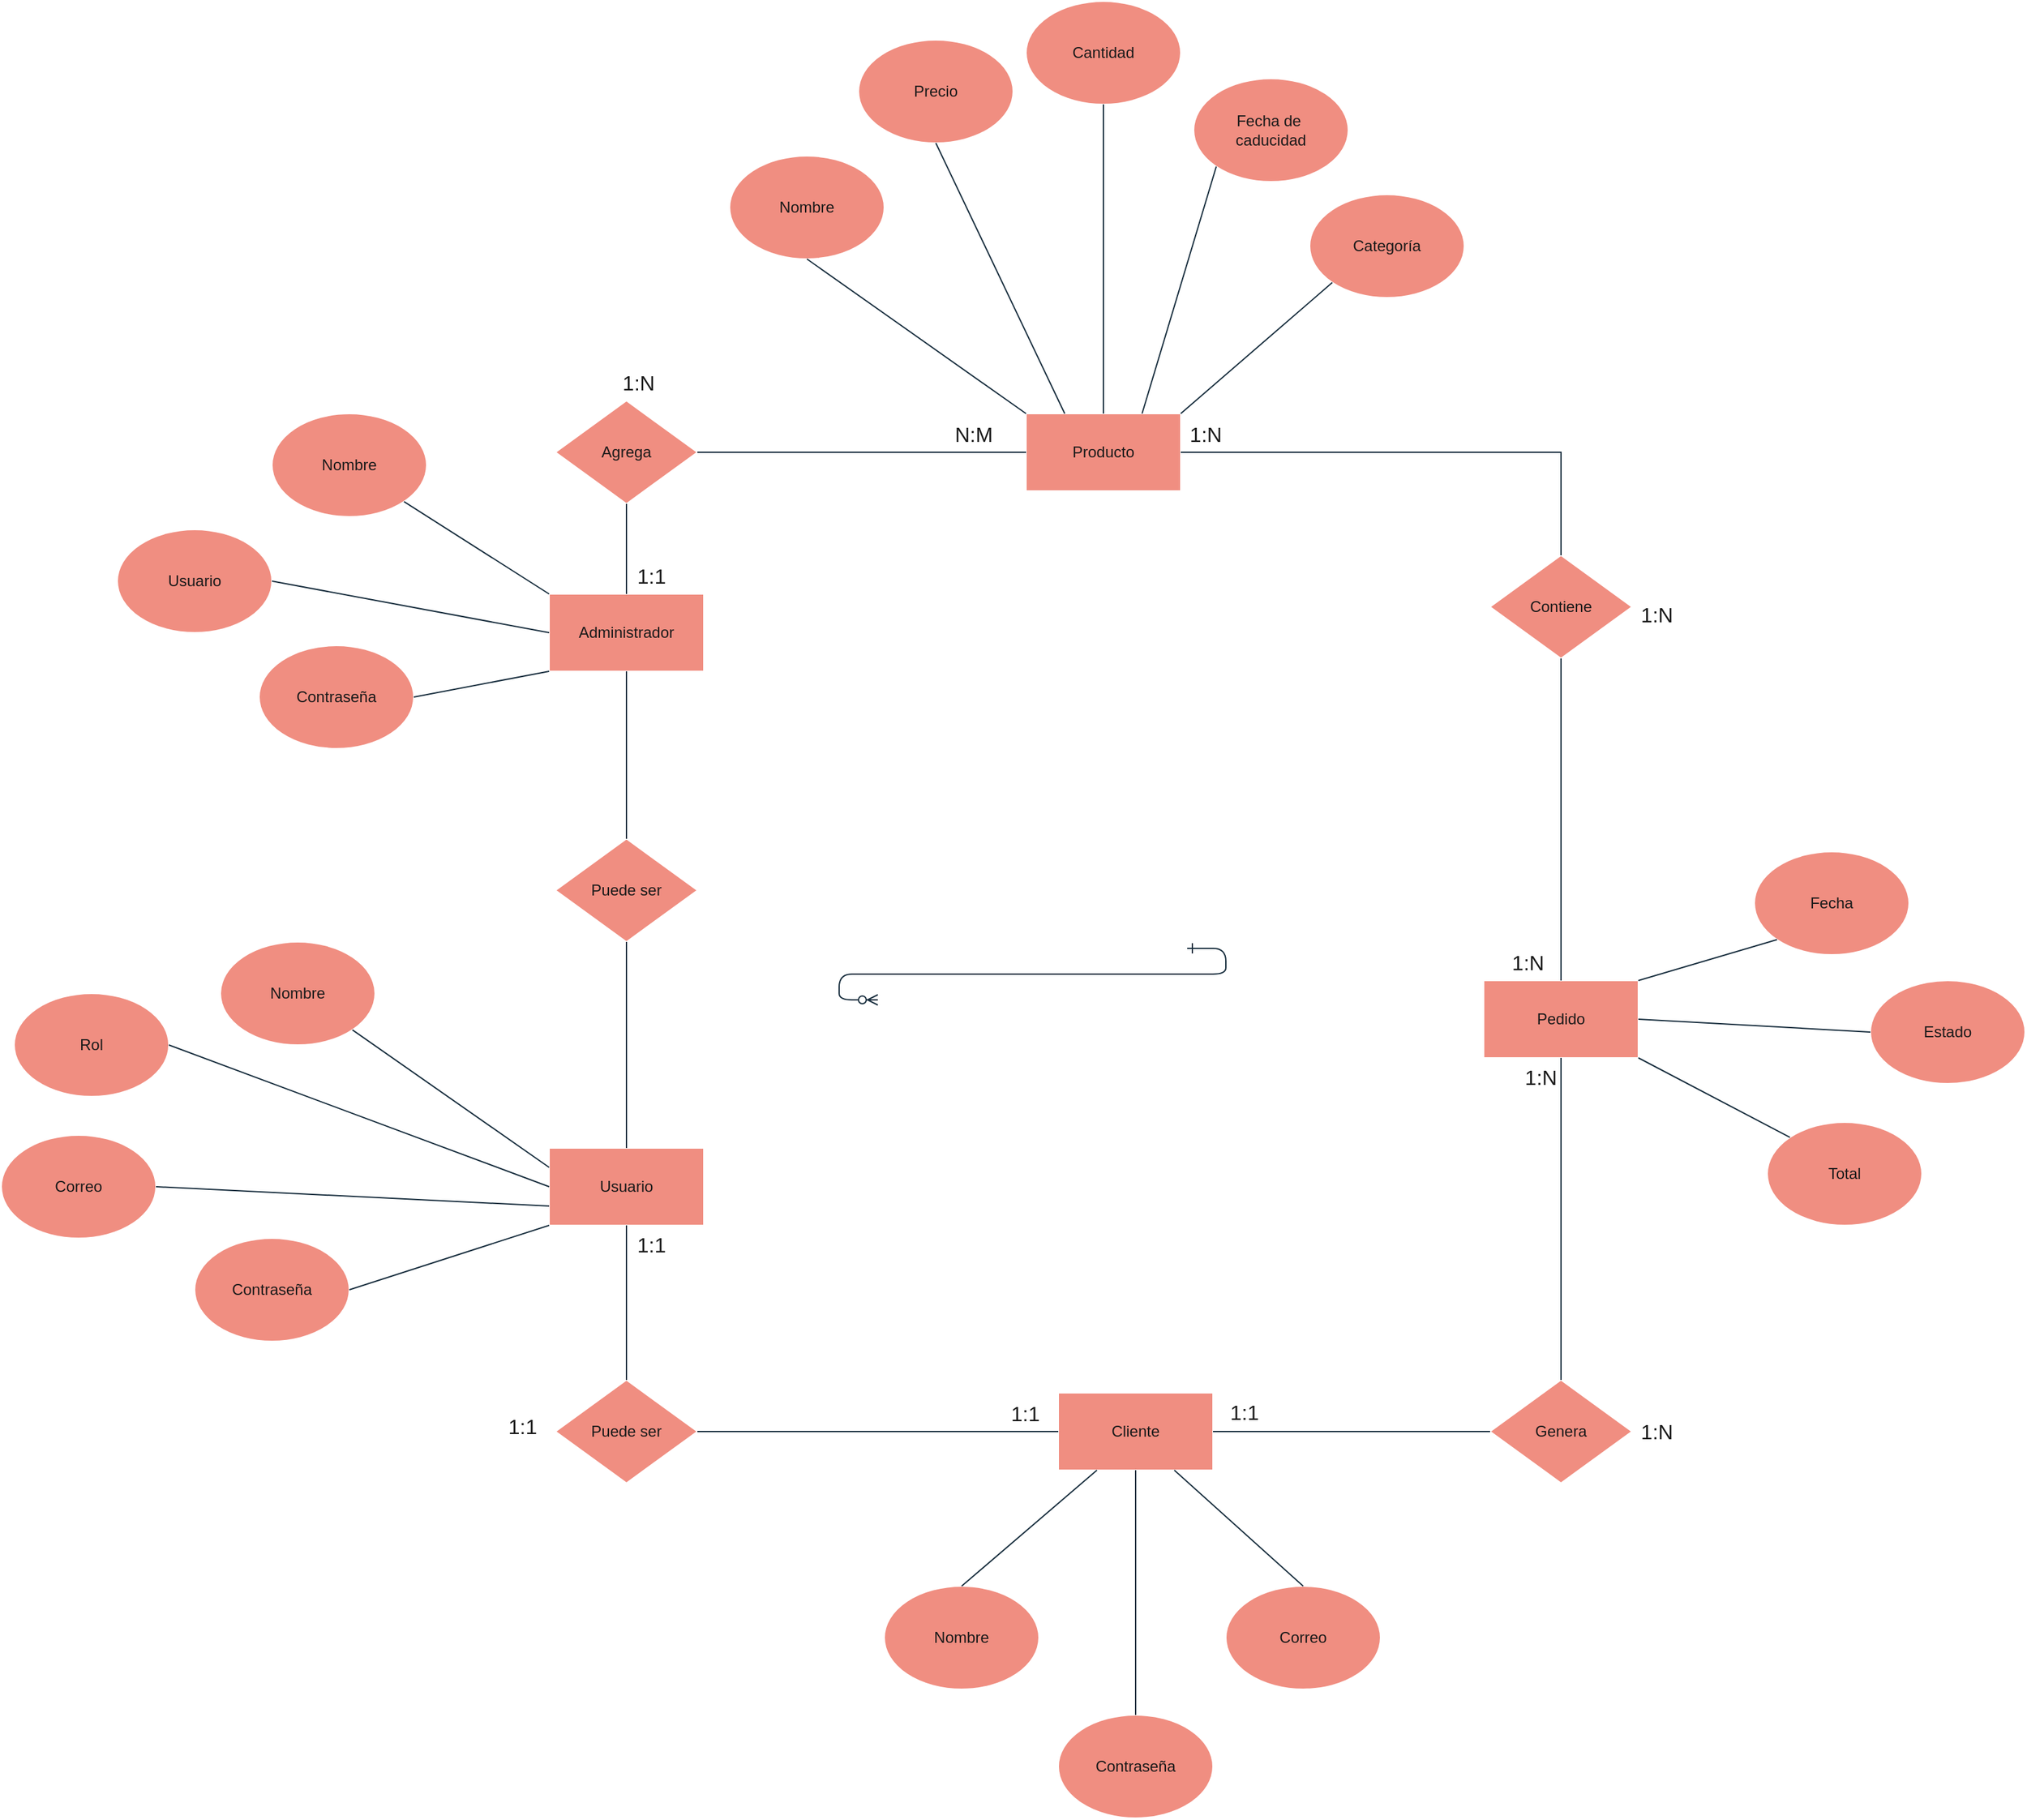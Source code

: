 <mxfile version="26.2.3">
  <diagram id="R2lEEEUBdFMjLlhIrx00" name="Page-1">
    <mxGraphModel dx="1684" dy="1850" grid="1" gridSize="10" guides="1" tooltips="1" connect="1" arrows="1" fold="1" page="1" pageScale="1" pageWidth="850" pageHeight="1100" math="0" shadow="0" extFonts="Permanent Marker^https://fonts.googleapis.com/css?family=Permanent+Marker">
      <root>
        <mxCell id="0" />
        <mxCell id="1" parent="0" />
        <mxCell id="C-vyLk0tnHw3VtMMgP7b-12" value="" style="edgeStyle=entityRelationEdgeStyle;endArrow=ERzeroToMany;startArrow=ERone;endFill=1;startFill=0;labelBackgroundColor=none;strokeColor=#182E3E;fontColor=default;" parent="1" target="C-vyLk0tnHw3VtMMgP7b-17" edge="1">
          <mxGeometry width="100" height="100" relative="1" as="geometry">
            <mxPoint x="700" y="165" as="sourcePoint" />
            <mxPoint x="460" y="205" as="targetPoint" />
          </mxGeometry>
        </mxCell>
        <mxCell id="_R7zqvbn6KATP0oBW9_8-1" value="Cliente" style="rounded=0;whiteSpace=wrap;html=1;labelBackgroundColor=none;fillColor=#F08E81;strokeColor=#FFFFFF;fontColor=#1A1A1A;" vertex="1" parent="1">
          <mxGeometry x="600" y="510" width="120" height="60" as="geometry" />
        </mxCell>
        <mxCell id="_R7zqvbn6KATP0oBW9_8-2" value="Pedido" style="rounded=0;whiteSpace=wrap;html=1;labelBackgroundColor=none;fillColor=#F08E81;strokeColor=#FFFFFF;fontColor=#1A1A1A;" vertex="1" parent="1">
          <mxGeometry x="930" y="190" width="120" height="60" as="geometry" />
        </mxCell>
        <mxCell id="_R7zqvbn6KATP0oBW9_8-3" value="Administrador" style="rounded=0;whiteSpace=wrap;html=1;labelBackgroundColor=none;fillColor=#F08E81;strokeColor=#FFFFFF;fontColor=#1A1A1A;" vertex="1" parent="1">
          <mxGeometry x="205" y="-110" width="120" height="60" as="geometry" />
        </mxCell>
        <mxCell id="_R7zqvbn6KATP0oBW9_8-4" value="Producto" style="rounded=0;whiteSpace=wrap;html=1;labelBackgroundColor=none;fillColor=#F08E81;strokeColor=#FFFFFF;fontColor=#1A1A1A;" vertex="1" parent="1">
          <mxGeometry x="575" y="-250" width="120" height="60" as="geometry" />
        </mxCell>
        <mxCell id="_R7zqvbn6KATP0oBW9_8-5" value="Usuario" style="rounded=0;whiteSpace=wrap;html=1;labelBackgroundColor=none;fillColor=#F08E81;strokeColor=#FFFFFF;fontColor=#1A1A1A;" vertex="1" parent="1">
          <mxGeometry x="205" y="320" width="120" height="60" as="geometry" />
        </mxCell>
        <mxCell id="_R7zqvbn6KATP0oBW9_8-6" value="Genera" style="rhombus;whiteSpace=wrap;html=1;labelBackgroundColor=none;fillColor=#F08E81;strokeColor=#FFFFFF;fontColor=#1A1A1A;" vertex="1" parent="1">
          <mxGeometry x="935" y="500" width="110" height="80" as="geometry" />
        </mxCell>
        <mxCell id="_R7zqvbn6KATP0oBW9_8-8" value="Contiene" style="rhombus;whiteSpace=wrap;html=1;labelBackgroundColor=none;fillColor=#F08E81;strokeColor=#FFFFFF;fontColor=#1A1A1A;" vertex="1" parent="1">
          <mxGeometry x="935" y="-140" width="110" height="80" as="geometry" />
        </mxCell>
        <mxCell id="_R7zqvbn6KATP0oBW9_8-10" value="Puede ser" style="rhombus;whiteSpace=wrap;html=1;labelBackgroundColor=none;fillColor=#F08E81;strokeColor=#FFFFFF;fontColor=#1A1A1A;" vertex="1" parent="1">
          <mxGeometry x="210" y="500" width="110" height="80" as="geometry" />
        </mxCell>
        <mxCell id="_R7zqvbn6KATP0oBW9_8-11" value="Puede ser" style="rhombus;whiteSpace=wrap;html=1;labelBackgroundColor=none;fillColor=#F08E81;strokeColor=#FFFFFF;fontColor=#1A1A1A;" vertex="1" parent="1">
          <mxGeometry x="210" y="80" width="110" height="80" as="geometry" />
        </mxCell>
        <mxCell id="_R7zqvbn6KATP0oBW9_8-15" value="Agrega" style="rhombus;whiteSpace=wrap;html=1;labelBackgroundColor=none;fillColor=#F08E81;strokeColor=#FFFFFF;fontColor=#1A1A1A;" vertex="1" parent="1">
          <mxGeometry x="210" y="-260" width="110" height="80" as="geometry" />
        </mxCell>
        <mxCell id="_R7zqvbn6KATP0oBW9_8-16" value="" style="endArrow=none;html=1;rounded=0;fontSize=12;startSize=8;endSize=8;curved=1;entryX=0;entryY=0.5;entryDx=0;entryDy=0;exitX=1;exitY=0.5;exitDx=0;exitDy=0;labelBackgroundColor=none;strokeColor=#182E3E;fontColor=default;" edge="1" parent="1" source="_R7zqvbn6KATP0oBW9_8-10" target="_R7zqvbn6KATP0oBW9_8-1">
          <mxGeometry width="50" height="50" relative="1" as="geometry">
            <mxPoint x="390" y="600" as="sourcePoint" />
            <mxPoint x="440" y="550" as="targetPoint" />
          </mxGeometry>
        </mxCell>
        <mxCell id="_R7zqvbn6KATP0oBW9_8-17" value="" style="endArrow=none;html=1;rounded=0;fontSize=12;startSize=8;endSize=8;curved=1;entryX=0.5;entryY=1;entryDx=0;entryDy=0;exitX=0.5;exitY=0;exitDx=0;exitDy=0;labelBackgroundColor=none;strokeColor=#182E3E;fontColor=default;" edge="1" parent="1" source="_R7zqvbn6KATP0oBW9_8-10" target="_R7zqvbn6KATP0oBW9_8-5">
          <mxGeometry width="50" height="50" relative="1" as="geometry">
            <mxPoint x="390" y="600" as="sourcePoint" />
            <mxPoint x="440" y="550" as="targetPoint" />
          </mxGeometry>
        </mxCell>
        <mxCell id="_R7zqvbn6KATP0oBW9_8-18" value="" style="endArrow=none;html=1;rounded=0;fontSize=12;startSize=8;endSize=8;curved=1;entryX=0.5;entryY=1;entryDx=0;entryDy=0;exitX=0.5;exitY=0;exitDx=0;exitDy=0;labelBackgroundColor=none;strokeColor=#182E3E;fontColor=default;" edge="1" parent="1" source="_R7zqvbn6KATP0oBW9_8-11" target="_R7zqvbn6KATP0oBW9_8-3">
          <mxGeometry width="50" height="50" relative="1" as="geometry">
            <mxPoint x="390" y="600" as="sourcePoint" />
            <mxPoint x="440" y="550" as="targetPoint" />
          </mxGeometry>
        </mxCell>
        <mxCell id="_R7zqvbn6KATP0oBW9_8-19" value="" style="endArrow=none;html=1;rounded=0;fontSize=12;startSize=8;endSize=8;curved=1;entryX=0.5;entryY=1;entryDx=0;entryDy=0;exitX=0.5;exitY=0;exitDx=0;exitDy=0;labelBackgroundColor=none;strokeColor=#182E3E;fontColor=default;" edge="1" parent="1" source="_R7zqvbn6KATP0oBW9_8-5" target="_R7zqvbn6KATP0oBW9_8-11">
          <mxGeometry width="50" height="50" relative="1" as="geometry">
            <mxPoint x="390" y="430" as="sourcePoint" />
            <mxPoint x="440" y="380" as="targetPoint" />
          </mxGeometry>
        </mxCell>
        <mxCell id="_R7zqvbn6KATP0oBW9_8-20" value="" style="endArrow=none;html=1;rounded=0;fontSize=12;startSize=8;endSize=8;curved=1;entryX=0.5;entryY=0;entryDx=0;entryDy=0;exitX=0.5;exitY=1;exitDx=0;exitDy=0;labelBackgroundColor=none;strokeColor=#182E3E;fontColor=default;" edge="1" parent="1" source="_R7zqvbn6KATP0oBW9_8-2" target="_R7zqvbn6KATP0oBW9_8-6">
          <mxGeometry width="50" height="50" relative="1" as="geometry">
            <mxPoint x="390" y="260" as="sourcePoint" />
            <mxPoint x="440" y="210" as="targetPoint" />
          </mxGeometry>
        </mxCell>
        <mxCell id="_R7zqvbn6KATP0oBW9_8-21" value="" style="endArrow=none;html=1;rounded=0;fontSize=12;startSize=8;endSize=8;curved=1;entryX=1;entryY=0.5;entryDx=0;entryDy=0;exitX=0;exitY=0.5;exitDx=0;exitDy=0;labelBackgroundColor=none;strokeColor=#182E3E;fontColor=default;" edge="1" parent="1" source="_R7zqvbn6KATP0oBW9_8-6" target="_R7zqvbn6KATP0oBW9_8-1">
          <mxGeometry width="50" height="50" relative="1" as="geometry">
            <mxPoint x="390" y="430" as="sourcePoint" />
            <mxPoint x="440" y="380" as="targetPoint" />
          </mxGeometry>
        </mxCell>
        <mxCell id="_R7zqvbn6KATP0oBW9_8-22" value="" style="endArrow=none;html=1;rounded=0;fontSize=12;startSize=8;endSize=8;curved=1;entryX=0.5;entryY=1;entryDx=0;entryDy=0;exitX=0.5;exitY=0;exitDx=0;exitDy=0;labelBackgroundColor=none;strokeColor=#182E3E;fontColor=default;" edge="1" parent="1" source="_R7zqvbn6KATP0oBW9_8-2" target="_R7zqvbn6KATP0oBW9_8-8">
          <mxGeometry width="50" height="50" relative="1" as="geometry">
            <mxPoint x="390" y="100" as="sourcePoint" />
            <mxPoint x="440" y="50" as="targetPoint" />
          </mxGeometry>
        </mxCell>
        <mxCell id="_R7zqvbn6KATP0oBW9_8-23" value="" style="endArrow=none;html=1;rounded=0;fontSize=12;startSize=8;endSize=8;entryX=0.5;entryY=0;entryDx=0;entryDy=0;exitX=1;exitY=0.5;exitDx=0;exitDy=0;edgeStyle=orthogonalEdgeStyle;labelBackgroundColor=none;strokeColor=#182E3E;fontColor=default;" edge="1" parent="1" source="_R7zqvbn6KATP0oBW9_8-4" target="_R7zqvbn6KATP0oBW9_8-8">
          <mxGeometry width="50" height="50" relative="1" as="geometry">
            <mxPoint x="390" y="-70" as="sourcePoint" />
            <mxPoint x="440" y="-120" as="targetPoint" />
          </mxGeometry>
        </mxCell>
        <mxCell id="_R7zqvbn6KATP0oBW9_8-24" value="" style="endArrow=none;html=1;rounded=0;fontSize=12;startSize=8;endSize=8;curved=1;exitX=0.5;exitY=0;exitDx=0;exitDy=0;entryX=0.5;entryY=1;entryDx=0;entryDy=0;labelBackgroundColor=none;strokeColor=#182E3E;fontColor=default;" edge="1" parent="1" source="_R7zqvbn6KATP0oBW9_8-3" target="_R7zqvbn6KATP0oBW9_8-15">
          <mxGeometry width="50" height="50" relative="1" as="geometry">
            <mxPoint x="390" y="-70" as="sourcePoint" />
            <mxPoint x="440" y="-120" as="targetPoint" />
          </mxGeometry>
        </mxCell>
        <mxCell id="_R7zqvbn6KATP0oBW9_8-25" value="" style="endArrow=none;html=1;rounded=0;fontSize=12;startSize=8;endSize=8;entryX=0;entryY=0.5;entryDx=0;entryDy=0;exitX=1;exitY=0.5;exitDx=0;exitDy=0;edgeStyle=orthogonalEdgeStyle;labelBackgroundColor=none;strokeColor=#182E3E;fontColor=default;" edge="1" parent="1" source="_R7zqvbn6KATP0oBW9_8-15" target="_R7zqvbn6KATP0oBW9_8-4">
          <mxGeometry width="50" height="50" relative="1" as="geometry">
            <mxPoint x="390" y="-70" as="sourcePoint" />
            <mxPoint x="440" y="-120" as="targetPoint" />
            <Array as="points">
              <mxPoint x="565" y="-220" />
            </Array>
          </mxGeometry>
        </mxCell>
        <mxCell id="_R7zqvbn6KATP0oBW9_8-27" value="Precio" style="ellipse;whiteSpace=wrap;html=1;labelBackgroundColor=none;fillColor=#F08E81;strokeColor=#FFFFFF;fontColor=#1A1A1A;" vertex="1" parent="1">
          <mxGeometry x="445" y="-540" width="120" height="80" as="geometry" />
        </mxCell>
        <mxCell id="_R7zqvbn6KATP0oBW9_8-28" value="Cantidad" style="ellipse;whiteSpace=wrap;html=1;labelBackgroundColor=none;fillColor=#F08E81;strokeColor=#FFFFFF;fontColor=#1A1A1A;" vertex="1" parent="1">
          <mxGeometry x="575" y="-570" width="120" height="80" as="geometry" />
        </mxCell>
        <mxCell id="_R7zqvbn6KATP0oBW9_8-29" value="Fecha de&amp;nbsp;&lt;div&gt;caducidad&lt;/div&gt;" style="ellipse;whiteSpace=wrap;html=1;labelBackgroundColor=none;fillColor=#F08E81;strokeColor=#FFFFFF;fontColor=#1A1A1A;" vertex="1" parent="1">
          <mxGeometry x="705" y="-510" width="120" height="80" as="geometry" />
        </mxCell>
        <mxCell id="_R7zqvbn6KATP0oBW9_8-30" value="Categoría" style="ellipse;whiteSpace=wrap;html=1;labelBackgroundColor=none;fillColor=#F08E81;strokeColor=#FFFFFF;fontColor=#1A1A1A;" vertex="1" parent="1">
          <mxGeometry x="795" y="-420" width="120" height="80" as="geometry" />
        </mxCell>
        <mxCell id="_R7zqvbn6KATP0oBW9_8-31" value="Nombre" style="ellipse;whiteSpace=wrap;html=1;labelBackgroundColor=none;fillColor=#F08E81;strokeColor=#FFFFFF;fontColor=#1A1A1A;" vertex="1" parent="1">
          <mxGeometry x="345" y="-450" width="120" height="80" as="geometry" />
        </mxCell>
        <mxCell id="_R7zqvbn6KATP0oBW9_8-32" value="" style="endArrow=none;html=1;rounded=0;fontSize=12;startSize=8;endSize=8;curved=1;exitX=0;exitY=0;exitDx=0;exitDy=0;entryX=0.5;entryY=1;entryDx=0;entryDy=0;labelBackgroundColor=none;strokeColor=#182E3E;fontColor=default;" edge="1" parent="1" source="_R7zqvbn6KATP0oBW9_8-4" target="_R7zqvbn6KATP0oBW9_8-31">
          <mxGeometry width="50" height="50" relative="1" as="geometry">
            <mxPoint x="600" y="-260" as="sourcePoint" />
            <mxPoint x="650" y="-310" as="targetPoint" />
          </mxGeometry>
        </mxCell>
        <mxCell id="_R7zqvbn6KATP0oBW9_8-33" value="" style="endArrow=none;html=1;rounded=0;fontSize=12;startSize=8;endSize=8;curved=1;entryX=0.5;entryY=1;entryDx=0;entryDy=0;exitX=0.25;exitY=0;exitDx=0;exitDy=0;labelBackgroundColor=none;strokeColor=#182E3E;fontColor=default;" edge="1" parent="1" source="_R7zqvbn6KATP0oBW9_8-4" target="_R7zqvbn6KATP0oBW9_8-27">
          <mxGeometry width="50" height="50" relative="1" as="geometry">
            <mxPoint x="600" y="-260" as="sourcePoint" />
            <mxPoint x="650" y="-310" as="targetPoint" />
          </mxGeometry>
        </mxCell>
        <mxCell id="_R7zqvbn6KATP0oBW9_8-34" value="" style="endArrow=none;html=1;rounded=0;fontSize=12;startSize=8;endSize=8;curved=1;entryX=0.5;entryY=1;entryDx=0;entryDy=0;exitX=0.5;exitY=0;exitDx=0;exitDy=0;labelBackgroundColor=none;strokeColor=#182E3E;fontColor=default;" edge="1" parent="1" source="_R7zqvbn6KATP0oBW9_8-4" target="_R7zqvbn6KATP0oBW9_8-28">
          <mxGeometry width="50" height="50" relative="1" as="geometry">
            <mxPoint x="600" y="-260" as="sourcePoint" />
            <mxPoint x="640" y="-350" as="targetPoint" />
          </mxGeometry>
        </mxCell>
        <mxCell id="_R7zqvbn6KATP0oBW9_8-35" value="" style="endArrow=none;html=1;rounded=0;fontSize=12;startSize=8;endSize=8;curved=1;entryX=0;entryY=1;entryDx=0;entryDy=0;exitX=0.75;exitY=0;exitDx=0;exitDy=0;labelBackgroundColor=none;strokeColor=#182E3E;fontColor=default;" edge="1" parent="1" source="_R7zqvbn6KATP0oBW9_8-4" target="_R7zqvbn6KATP0oBW9_8-29">
          <mxGeometry width="50" height="50" relative="1" as="geometry">
            <mxPoint x="600" y="-260" as="sourcePoint" />
            <mxPoint x="650" y="-310" as="targetPoint" />
          </mxGeometry>
        </mxCell>
        <mxCell id="_R7zqvbn6KATP0oBW9_8-36" value="" style="endArrow=none;html=1;rounded=0;fontSize=12;startSize=8;endSize=8;curved=1;exitX=1;exitY=0;exitDx=0;exitDy=0;entryX=0;entryY=1;entryDx=0;entryDy=0;labelBackgroundColor=none;strokeColor=#182E3E;fontColor=default;" edge="1" parent="1" source="_R7zqvbn6KATP0oBW9_8-4" target="_R7zqvbn6KATP0oBW9_8-30">
          <mxGeometry width="50" height="50" relative="1" as="geometry">
            <mxPoint x="600" y="-260" as="sourcePoint" />
            <mxPoint x="650" y="-310" as="targetPoint" />
          </mxGeometry>
        </mxCell>
        <mxCell id="_R7zqvbn6KATP0oBW9_8-37" value="Nombre" style="ellipse;whiteSpace=wrap;html=1;labelBackgroundColor=none;fillColor=#F08E81;strokeColor=#FFFFFF;fontColor=#1A1A1A;" vertex="1" parent="1">
          <mxGeometry x="-10" y="-250" width="120" height="80" as="geometry" />
        </mxCell>
        <mxCell id="_R7zqvbn6KATP0oBW9_8-38" value="Usuario" style="ellipse;whiteSpace=wrap;html=1;labelBackgroundColor=none;fillColor=#F08E81;strokeColor=#FFFFFF;fontColor=#1A1A1A;" vertex="1" parent="1">
          <mxGeometry x="-130" y="-160" width="120" height="80" as="geometry" />
        </mxCell>
        <mxCell id="_R7zqvbn6KATP0oBW9_8-39" value="Contraseña" style="ellipse;whiteSpace=wrap;html=1;labelBackgroundColor=none;fillColor=#F08E81;strokeColor=#FFFFFF;fontColor=#1A1A1A;" vertex="1" parent="1">
          <mxGeometry x="-20" y="-70" width="120" height="80" as="geometry" />
        </mxCell>
        <mxCell id="_R7zqvbn6KATP0oBW9_8-40" value="Nombre" style="ellipse;whiteSpace=wrap;html=1;labelBackgroundColor=none;fillColor=#F08E81;strokeColor=#FFFFFF;fontColor=#1A1A1A;" vertex="1" parent="1">
          <mxGeometry x="-50" y="160" width="120" height="80" as="geometry" />
        </mxCell>
        <mxCell id="_R7zqvbn6KATP0oBW9_8-41" value="Correo" style="ellipse;whiteSpace=wrap;html=1;labelBackgroundColor=none;fillColor=#F08E81;strokeColor=#FFFFFF;fontColor=#1A1A1A;" vertex="1" parent="1">
          <mxGeometry x="-220" y="310" width="120" height="80" as="geometry" />
        </mxCell>
        <mxCell id="_R7zqvbn6KATP0oBW9_8-42" value="Contraseña" style="ellipse;whiteSpace=wrap;html=1;labelBackgroundColor=none;fillColor=#F08E81;strokeColor=#FFFFFF;fontColor=#1A1A1A;" vertex="1" parent="1">
          <mxGeometry x="-70" y="390" width="120" height="80" as="geometry" />
        </mxCell>
        <mxCell id="_R7zqvbn6KATP0oBW9_8-43" value="Rol" style="ellipse;whiteSpace=wrap;html=1;labelBackgroundColor=none;fillColor=#F08E81;strokeColor=#FFFFFF;fontColor=#1A1A1A;" vertex="1" parent="1">
          <mxGeometry x="-210" y="200" width="120" height="80" as="geometry" />
        </mxCell>
        <mxCell id="_R7zqvbn6KATP0oBW9_8-44" value="Nombre" style="ellipse;whiteSpace=wrap;html=1;labelBackgroundColor=none;fillColor=#F08E81;strokeColor=#FFFFFF;fontColor=#1A1A1A;" vertex="1" parent="1">
          <mxGeometry x="465" y="660" width="120" height="80" as="geometry" />
        </mxCell>
        <mxCell id="_R7zqvbn6KATP0oBW9_8-45" value="Correo" style="ellipse;whiteSpace=wrap;html=1;labelBackgroundColor=none;fillColor=#F08E81;strokeColor=#FFFFFF;fontColor=#1A1A1A;" vertex="1" parent="1">
          <mxGeometry x="730" y="660" width="120" height="80" as="geometry" />
        </mxCell>
        <mxCell id="_R7zqvbn6KATP0oBW9_8-46" value="Fecha" style="ellipse;whiteSpace=wrap;html=1;labelBackgroundColor=none;fillColor=#F08E81;strokeColor=#FFFFFF;fontColor=#1A1A1A;" vertex="1" parent="1">
          <mxGeometry x="1140" y="90" width="120" height="80" as="geometry" />
        </mxCell>
        <mxCell id="_R7zqvbn6KATP0oBW9_8-47" value="Estado" style="ellipse;whiteSpace=wrap;html=1;labelBackgroundColor=none;fillColor=#F08E81;strokeColor=#FFFFFF;fontColor=#1A1A1A;" vertex="1" parent="1">
          <mxGeometry x="1230" y="190" width="120" height="80" as="geometry" />
        </mxCell>
        <mxCell id="_R7zqvbn6KATP0oBW9_8-48" value="Total" style="ellipse;whiteSpace=wrap;html=1;labelBackgroundColor=none;fillColor=#F08E81;strokeColor=#FFFFFF;fontColor=#1A1A1A;" vertex="1" parent="1">
          <mxGeometry x="1150" y="300" width="120" height="80" as="geometry" />
        </mxCell>
        <mxCell id="_R7zqvbn6KATP0oBW9_8-50" value="Contraseña" style="ellipse;whiteSpace=wrap;html=1;labelBackgroundColor=none;fillColor=#F08E81;strokeColor=#FFFFFF;fontColor=#1A1A1A;" vertex="1" parent="1">
          <mxGeometry x="600" y="760" width="120" height="80" as="geometry" />
        </mxCell>
        <mxCell id="_R7zqvbn6KATP0oBW9_8-51" value="" style="endArrow=none;html=1;rounded=0;fontSize=12;startSize=8;endSize=8;curved=1;entryX=0.25;entryY=1;entryDx=0;entryDy=0;exitX=0.5;exitY=0;exitDx=0;exitDy=0;labelBackgroundColor=none;strokeColor=#182E3E;fontColor=default;" edge="1" parent="1" source="_R7zqvbn6KATP0oBW9_8-44" target="_R7zqvbn6KATP0oBW9_8-1">
          <mxGeometry width="50" height="50" relative="1" as="geometry">
            <mxPoint x="640" y="710" as="sourcePoint" />
            <mxPoint x="690" y="660" as="targetPoint" />
          </mxGeometry>
        </mxCell>
        <mxCell id="_R7zqvbn6KATP0oBW9_8-52" value="" style="endArrow=none;html=1;rounded=0;fontSize=12;startSize=8;endSize=8;curved=1;entryX=0.5;entryY=1;entryDx=0;entryDy=0;exitX=0.5;exitY=0;exitDx=0;exitDy=0;labelBackgroundColor=none;strokeColor=#182E3E;fontColor=default;" edge="1" parent="1" source="_R7zqvbn6KATP0oBW9_8-50" target="_R7zqvbn6KATP0oBW9_8-1">
          <mxGeometry width="50" height="50" relative="1" as="geometry">
            <mxPoint x="640" y="710" as="sourcePoint" />
            <mxPoint x="690" y="660" as="targetPoint" />
          </mxGeometry>
        </mxCell>
        <mxCell id="_R7zqvbn6KATP0oBW9_8-53" value="" style="endArrow=none;html=1;rounded=0;fontSize=12;startSize=8;endSize=8;curved=1;entryX=0.75;entryY=1;entryDx=0;entryDy=0;exitX=0.5;exitY=0;exitDx=0;exitDy=0;labelBackgroundColor=none;strokeColor=#182E3E;fontColor=default;" edge="1" parent="1" source="_R7zqvbn6KATP0oBW9_8-45" target="_R7zqvbn6KATP0oBW9_8-1">
          <mxGeometry width="50" height="50" relative="1" as="geometry">
            <mxPoint x="640" y="710" as="sourcePoint" />
            <mxPoint x="690" y="660" as="targetPoint" />
          </mxGeometry>
        </mxCell>
        <mxCell id="_R7zqvbn6KATP0oBW9_8-54" value="" style="endArrow=none;html=1;rounded=0;fontSize=12;startSize=8;endSize=8;curved=1;entryX=0;entryY=0.25;entryDx=0;entryDy=0;exitX=1;exitY=1;exitDx=0;exitDy=0;labelBackgroundColor=none;strokeColor=#182E3E;fontColor=default;" edge="1" parent="1" source="_R7zqvbn6KATP0oBW9_8-40" target="_R7zqvbn6KATP0oBW9_8-5">
          <mxGeometry width="50" height="50" relative="1" as="geometry">
            <mxPoint x="-10" y="310" as="sourcePoint" />
            <mxPoint x="40" y="260" as="targetPoint" />
          </mxGeometry>
        </mxCell>
        <mxCell id="_R7zqvbn6KATP0oBW9_8-55" value="" style="endArrow=none;html=1;rounded=0;fontSize=12;startSize=8;endSize=8;curved=1;entryX=0;entryY=0.5;entryDx=0;entryDy=0;exitX=1;exitY=0.5;exitDx=0;exitDy=0;labelBackgroundColor=none;strokeColor=#182E3E;fontColor=default;" edge="1" parent="1" source="_R7zqvbn6KATP0oBW9_8-43" target="_R7zqvbn6KATP0oBW9_8-5">
          <mxGeometry width="50" height="50" relative="1" as="geometry">
            <mxPoint x="-10" y="310" as="sourcePoint" />
            <mxPoint x="40" y="260" as="targetPoint" />
          </mxGeometry>
        </mxCell>
        <mxCell id="_R7zqvbn6KATP0oBW9_8-56" value="" style="endArrow=none;html=1;rounded=0;fontSize=12;startSize=8;endSize=8;curved=1;entryX=0;entryY=0.75;entryDx=0;entryDy=0;exitX=1;exitY=0.5;exitDx=0;exitDy=0;labelBackgroundColor=none;strokeColor=#182E3E;fontColor=default;" edge="1" parent="1" source="_R7zqvbn6KATP0oBW9_8-41" target="_R7zqvbn6KATP0oBW9_8-5">
          <mxGeometry width="50" height="50" relative="1" as="geometry">
            <mxPoint x="-10" y="310" as="sourcePoint" />
            <mxPoint x="40" y="260" as="targetPoint" />
          </mxGeometry>
        </mxCell>
        <mxCell id="_R7zqvbn6KATP0oBW9_8-57" value="" style="endArrow=none;html=1;rounded=0;fontSize=12;startSize=8;endSize=8;curved=1;entryX=0;entryY=1;entryDx=0;entryDy=0;exitX=1;exitY=0.5;exitDx=0;exitDy=0;labelBackgroundColor=none;strokeColor=#182E3E;fontColor=default;" edge="1" parent="1" source="_R7zqvbn6KATP0oBW9_8-42" target="_R7zqvbn6KATP0oBW9_8-5">
          <mxGeometry width="50" height="50" relative="1" as="geometry">
            <mxPoint x="-10" y="310" as="sourcePoint" />
            <mxPoint x="40" y="260" as="targetPoint" />
          </mxGeometry>
        </mxCell>
        <mxCell id="_R7zqvbn6KATP0oBW9_8-58" value="" style="endArrow=none;html=1;rounded=0;fontSize=12;startSize=8;endSize=8;curved=1;entryX=0;entryY=0;entryDx=0;entryDy=0;exitX=1;exitY=1;exitDx=0;exitDy=0;labelBackgroundColor=none;strokeColor=#182E3E;fontColor=default;" edge="1" parent="1" source="_R7zqvbn6KATP0oBW9_8-37" target="_R7zqvbn6KATP0oBW9_8-3">
          <mxGeometry width="50" height="50" relative="1" as="geometry">
            <mxPoint x="-10" y="-230" as="sourcePoint" />
            <mxPoint x="40" y="-280" as="targetPoint" />
          </mxGeometry>
        </mxCell>
        <mxCell id="_R7zqvbn6KATP0oBW9_8-59" value="" style="endArrow=none;html=1;rounded=0;fontSize=12;startSize=8;endSize=8;curved=1;entryX=0;entryY=0.5;entryDx=0;entryDy=0;exitX=1;exitY=0.5;exitDx=0;exitDy=0;labelBackgroundColor=none;strokeColor=#182E3E;fontColor=default;" edge="1" parent="1" source="_R7zqvbn6KATP0oBW9_8-38" target="_R7zqvbn6KATP0oBW9_8-3">
          <mxGeometry width="50" height="50" relative="1" as="geometry">
            <mxPoint x="-10" y="-230" as="sourcePoint" />
            <mxPoint x="40" y="-280" as="targetPoint" />
          </mxGeometry>
        </mxCell>
        <mxCell id="_R7zqvbn6KATP0oBW9_8-60" value="" style="endArrow=none;html=1;rounded=0;fontSize=12;startSize=8;endSize=8;curved=1;entryX=0;entryY=1;entryDx=0;entryDy=0;exitX=1;exitY=0.5;exitDx=0;exitDy=0;labelBackgroundColor=none;strokeColor=#182E3E;fontColor=default;" edge="1" parent="1" source="_R7zqvbn6KATP0oBW9_8-39" target="_R7zqvbn6KATP0oBW9_8-3">
          <mxGeometry width="50" height="50" relative="1" as="geometry">
            <mxPoint x="-10" y="-230" as="sourcePoint" />
            <mxPoint x="40" y="-280" as="targetPoint" />
          </mxGeometry>
        </mxCell>
        <mxCell id="_R7zqvbn6KATP0oBW9_8-61" value="" style="endArrow=none;html=1;rounded=0;fontSize=12;startSize=8;endSize=8;curved=1;entryX=0;entryY=0;entryDx=0;entryDy=0;exitX=1;exitY=1;exitDx=0;exitDy=0;labelBackgroundColor=none;strokeColor=#182E3E;fontColor=default;" edge="1" parent="1" source="_R7zqvbn6KATP0oBW9_8-2" target="_R7zqvbn6KATP0oBW9_8-48">
          <mxGeometry width="50" height="50" relative="1" as="geometry">
            <mxPoint x="1050" y="260" as="sourcePoint" />
            <mxPoint x="1250" y="120" as="targetPoint" />
          </mxGeometry>
        </mxCell>
        <mxCell id="_R7zqvbn6KATP0oBW9_8-62" value="" style="endArrow=none;html=1;rounded=0;fontSize=12;startSize=8;endSize=8;curved=1;exitX=1;exitY=0.5;exitDx=0;exitDy=0;entryX=0;entryY=0.5;entryDx=0;entryDy=0;labelBackgroundColor=none;strokeColor=#182E3E;fontColor=default;" edge="1" parent="1" source="_R7zqvbn6KATP0oBW9_8-2" target="_R7zqvbn6KATP0oBW9_8-47">
          <mxGeometry width="50" height="50" relative="1" as="geometry">
            <mxPoint x="1200" y="170" as="sourcePoint" />
            <mxPoint x="1250" y="120" as="targetPoint" />
          </mxGeometry>
        </mxCell>
        <mxCell id="_R7zqvbn6KATP0oBW9_8-63" value="" style="endArrow=none;html=1;rounded=0;fontSize=12;startSize=8;endSize=8;curved=1;exitX=1;exitY=0;exitDx=0;exitDy=0;entryX=0;entryY=1;entryDx=0;entryDy=0;labelBackgroundColor=none;strokeColor=#182E3E;fontColor=default;" edge="1" parent="1" source="_R7zqvbn6KATP0oBW9_8-2" target="_R7zqvbn6KATP0oBW9_8-46">
          <mxGeometry width="50" height="50" relative="1" as="geometry">
            <mxPoint x="1200" y="170" as="sourcePoint" />
            <mxPoint x="1250" y="120" as="targetPoint" />
          </mxGeometry>
        </mxCell>
        <mxCell id="_R7zqvbn6KATP0oBW9_8-64" value="1:1" style="text;html=1;align=center;verticalAlign=middle;resizable=0;points=[];autosize=1;strokeColor=none;fillColor=none;fontSize=16;labelBackgroundColor=none;fontColor=#1A1A1A;" vertex="1" parent="1">
          <mxGeometry x="259" y="-139" width="50" height="30" as="geometry" />
        </mxCell>
        <mxCell id="_R7zqvbn6KATP0oBW9_8-65" value="N:M" style="text;html=1;align=center;verticalAlign=middle;resizable=0;points=[];autosize=1;strokeColor=none;fillColor=none;fontSize=16;labelBackgroundColor=none;fontColor=#1A1A1A;" vertex="1" parent="1">
          <mxGeometry x="509" y="-249" width="50" height="30" as="geometry" />
        </mxCell>
        <mxCell id="_R7zqvbn6KATP0oBW9_8-66" value="1:N" style="text;html=1;align=center;verticalAlign=middle;resizable=0;points=[];autosize=1;strokeColor=none;fillColor=none;fontSize=16;labelBackgroundColor=none;fontColor=#1A1A1A;" vertex="1" parent="1">
          <mxGeometry x="249" y="-289" width="50" height="30" as="geometry" />
        </mxCell>
        <mxCell id="_R7zqvbn6KATP0oBW9_8-68" value="1:N" style="text;html=1;align=center;verticalAlign=middle;resizable=0;points=[];autosize=1;strokeColor=none;fillColor=none;fontSize=16;labelBackgroundColor=none;fontColor=#1A1A1A;" vertex="1" parent="1">
          <mxGeometry x="939" y="161" width="50" height="30" as="geometry" />
        </mxCell>
        <mxCell id="_R7zqvbn6KATP0oBW9_8-69" value="1:N" style="text;html=1;align=center;verticalAlign=middle;resizable=0;points=[];autosize=1;strokeColor=none;fillColor=none;fontSize=16;labelBackgroundColor=none;fontColor=#1A1A1A;" vertex="1" parent="1">
          <mxGeometry x="689" y="-249" width="50" height="30" as="geometry" />
        </mxCell>
        <mxCell id="_R7zqvbn6KATP0oBW9_8-70" value="1:N" style="text;html=1;align=center;verticalAlign=middle;resizable=0;points=[];autosize=1;strokeColor=none;fillColor=none;fontSize=16;labelBackgroundColor=none;fontColor=#1A1A1A;" vertex="1" parent="1">
          <mxGeometry x="1039" y="-109" width="50" height="30" as="geometry" />
        </mxCell>
        <mxCell id="_R7zqvbn6KATP0oBW9_8-71" value="1:1" style="text;html=1;align=center;verticalAlign=middle;resizable=0;points=[];autosize=1;strokeColor=none;fillColor=none;fontSize=16;labelBackgroundColor=none;fontColor=#1A1A1A;" vertex="1" parent="1">
          <mxGeometry x="719" y="510" width="50" height="30" as="geometry" />
        </mxCell>
        <mxCell id="_R7zqvbn6KATP0oBW9_8-72" value="1:N" style="text;html=1;align=center;verticalAlign=middle;resizable=0;points=[];autosize=1;strokeColor=none;fillColor=none;fontSize=16;labelBackgroundColor=none;fontColor=#1A1A1A;" vertex="1" parent="1">
          <mxGeometry x="949" y="250" width="50" height="30" as="geometry" />
        </mxCell>
        <mxCell id="_R7zqvbn6KATP0oBW9_8-73" value="1:N" style="text;html=1;align=center;verticalAlign=middle;resizable=0;points=[];autosize=1;strokeColor=none;fillColor=none;fontSize=16;labelBackgroundColor=none;fontColor=#1A1A1A;" vertex="1" parent="1">
          <mxGeometry x="1039" y="525" width="50" height="30" as="geometry" />
        </mxCell>
        <mxCell id="_R7zqvbn6KATP0oBW9_8-74" value="1:1" style="text;html=1;align=center;verticalAlign=middle;resizable=0;points=[];autosize=1;strokeColor=none;fillColor=none;fontSize=16;labelBackgroundColor=none;fontColor=#1A1A1A;" vertex="1" parent="1">
          <mxGeometry x="549" y="511" width="50" height="30" as="geometry" />
        </mxCell>
        <mxCell id="_R7zqvbn6KATP0oBW9_8-75" value="1:1" style="text;html=1;align=center;verticalAlign=middle;resizable=0;points=[];autosize=1;strokeColor=none;fillColor=none;fontSize=16;labelBackgroundColor=none;fontColor=#1A1A1A;" vertex="1" parent="1">
          <mxGeometry x="259" y="380" width="50" height="30" as="geometry" />
        </mxCell>
        <mxCell id="_R7zqvbn6KATP0oBW9_8-76" value="1:1" style="text;html=1;align=center;verticalAlign=middle;resizable=0;points=[];autosize=1;strokeColor=none;fillColor=none;fontSize=16;labelBackgroundColor=none;fontColor=#1A1A1A;" vertex="1" parent="1">
          <mxGeometry x="159" y="521" width="50" height="30" as="geometry" />
        </mxCell>
      </root>
    </mxGraphModel>
  </diagram>
</mxfile>
